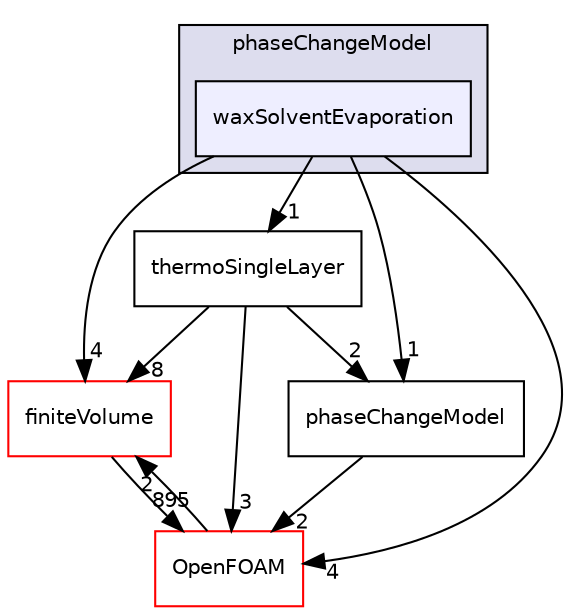 digraph "src/regionModels/surfaceFilmModels/submodels/thermo/phaseChangeModel/waxSolventEvaporation" {
  bgcolor=transparent;
  compound=true
  node [ fontsize="10", fontname="Helvetica"];
  edge [ labelfontsize="10", labelfontname="Helvetica"];
  subgraph clusterdir_e0141a5d986b16ca177ac1706b95d43f {
    graph [ bgcolor="#ddddee", pencolor="black", label="phaseChangeModel" fontname="Helvetica", fontsize="10", URL="dir_e0141a5d986b16ca177ac1706b95d43f.html"]
  dir_f977c65a5203e650ae1fef16cf4b4f03 [shape=box, label="waxSolventEvaporation", style="filled", fillcolor="#eeeeff", pencolor="black", URL="dir_f977c65a5203e650ae1fef16cf4b4f03.html"];
  }
  dir_9bd15774b555cf7259a6fa18f99fe99b [shape=box label="finiteVolume" color="red" URL="dir_9bd15774b555cf7259a6fa18f99fe99b.html"];
  dir_ace9ddf4436ac19d16c24b262d3e197b [shape=box label="thermoSingleLayer" URL="dir_ace9ddf4436ac19d16c24b262d3e197b.html"];
  dir_57b9291e2df3bb2947aa8749b18de617 [shape=box label="phaseChangeModel" URL="dir_57b9291e2df3bb2947aa8749b18de617.html"];
  dir_c5473ff19b20e6ec4dfe5c310b3778a8 [shape=box label="OpenFOAM" color="red" URL="dir_c5473ff19b20e6ec4dfe5c310b3778a8.html"];
  dir_9bd15774b555cf7259a6fa18f99fe99b->dir_c5473ff19b20e6ec4dfe5c310b3778a8 [headlabel="895", labeldistance=1.5 headhref="dir_000814_002151.html"];
  dir_f977c65a5203e650ae1fef16cf4b4f03->dir_9bd15774b555cf7259a6fa18f99fe99b [headlabel="4", labeldistance=1.5 headhref="dir_003469_000814.html"];
  dir_f977c65a5203e650ae1fef16cf4b4f03->dir_ace9ddf4436ac19d16c24b262d3e197b [headlabel="1", labeldistance=1.5 headhref="dir_003469_003472.html"];
  dir_f977c65a5203e650ae1fef16cf4b4f03->dir_57b9291e2df3bb2947aa8749b18de617 [headlabel="1", labeldistance=1.5 headhref="dir_003469_003467.html"];
  dir_f977c65a5203e650ae1fef16cf4b4f03->dir_c5473ff19b20e6ec4dfe5c310b3778a8 [headlabel="4", labeldistance=1.5 headhref="dir_003469_002151.html"];
  dir_ace9ddf4436ac19d16c24b262d3e197b->dir_9bd15774b555cf7259a6fa18f99fe99b [headlabel="8", labeldistance=1.5 headhref="dir_003472_000814.html"];
  dir_ace9ddf4436ac19d16c24b262d3e197b->dir_57b9291e2df3bb2947aa8749b18de617 [headlabel="2", labeldistance=1.5 headhref="dir_003472_003467.html"];
  dir_ace9ddf4436ac19d16c24b262d3e197b->dir_c5473ff19b20e6ec4dfe5c310b3778a8 [headlabel="3", labeldistance=1.5 headhref="dir_003472_002151.html"];
  dir_57b9291e2df3bb2947aa8749b18de617->dir_c5473ff19b20e6ec4dfe5c310b3778a8 [headlabel="2", labeldistance=1.5 headhref="dir_003467_002151.html"];
  dir_c5473ff19b20e6ec4dfe5c310b3778a8->dir_9bd15774b555cf7259a6fa18f99fe99b [headlabel="2", labeldistance=1.5 headhref="dir_002151_000814.html"];
}
